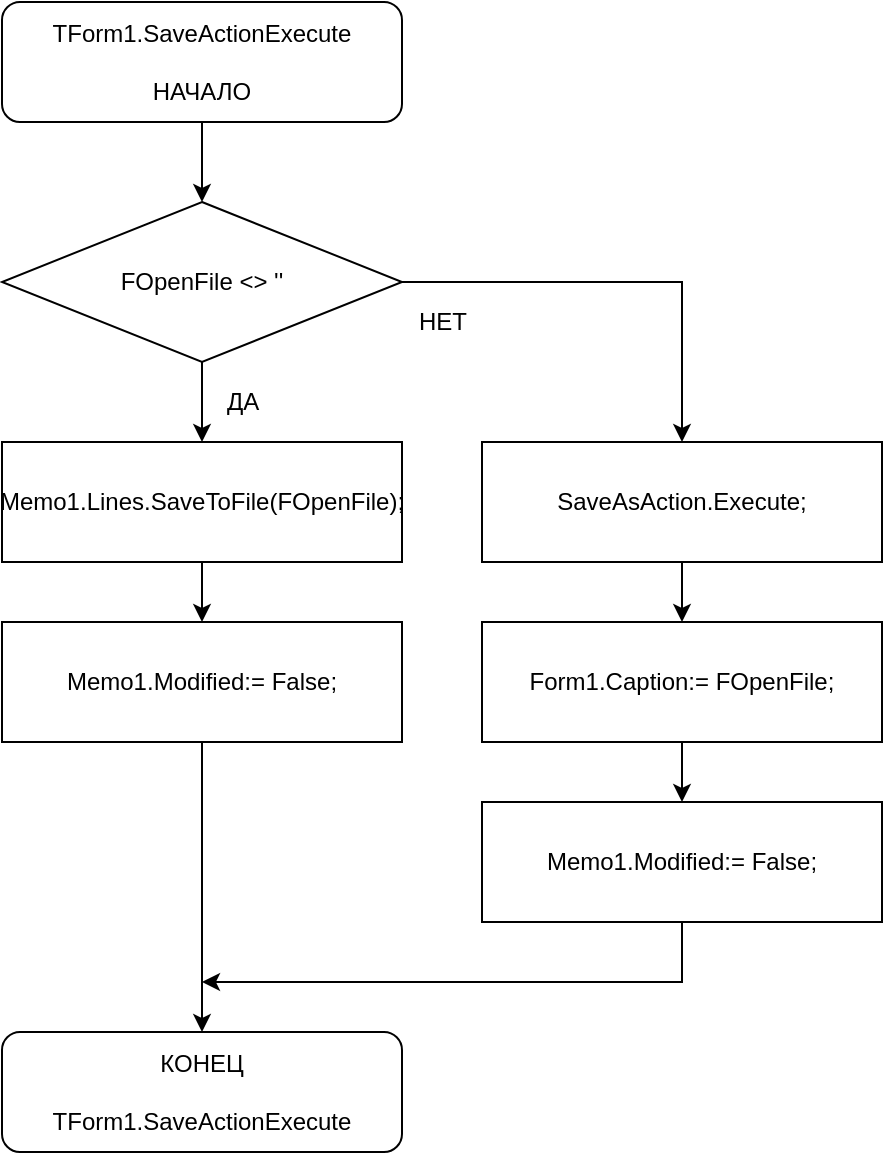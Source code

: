 <mxfile version="14.6.10" type="device"><diagram id="CPJikDUnRxJyIcSiFmRh" name="Page-1"><mxGraphModel dx="1422" dy="705" grid="1" gridSize="10" guides="1" tooltips="1" connect="1" arrows="1" fold="1" page="1" pageScale="1" pageWidth="827" pageHeight="1169" math="0" shadow="0"><root><mxCell id="0"/><mxCell id="1" parent="0"/><mxCell id="gzhV-NVocRkDB0DRJo5k-3" style="edgeStyle=orthogonalEdgeStyle;rounded=0;orthogonalLoop=1;jettySize=auto;html=1;exitX=0.5;exitY=1;exitDx=0;exitDy=0;entryX=0.5;entryY=0;entryDx=0;entryDy=0;" edge="1" parent="1" source="gzhV-NVocRkDB0DRJo5k-1" target="gzhV-NVocRkDB0DRJo5k-2"><mxGeometry relative="1" as="geometry"/></mxCell><mxCell id="gzhV-NVocRkDB0DRJo5k-1" value="TForm1.SaveActionExecute&lt;br&gt;&lt;br&gt;НАЧАЛО" style="rounded=1;whiteSpace=wrap;html=1;" vertex="1" parent="1"><mxGeometry x="40" y="40" width="200" height="60" as="geometry"/></mxCell><mxCell id="gzhV-NVocRkDB0DRJo5k-6" style="edgeStyle=orthogonalEdgeStyle;rounded=0;orthogonalLoop=1;jettySize=auto;html=1;exitX=0.5;exitY=1;exitDx=0;exitDy=0;entryX=0.5;entryY=0;entryDx=0;entryDy=0;" edge="1" parent="1" source="gzhV-NVocRkDB0DRJo5k-2" target="gzhV-NVocRkDB0DRJo5k-4"><mxGeometry relative="1" as="geometry"/></mxCell><mxCell id="gzhV-NVocRkDB0DRJo5k-13" style="edgeStyle=orthogonalEdgeStyle;rounded=0;orthogonalLoop=1;jettySize=auto;html=1;exitX=1;exitY=0.5;exitDx=0;exitDy=0;entryX=0.5;entryY=0;entryDx=0;entryDy=0;" edge="1" parent="1" source="gzhV-NVocRkDB0DRJo5k-2" target="gzhV-NVocRkDB0DRJo5k-8"><mxGeometry relative="1" as="geometry"/></mxCell><mxCell id="gzhV-NVocRkDB0DRJo5k-2" value="FOpenFile &amp;lt;&amp;gt; ''" style="rhombus;whiteSpace=wrap;html=1;" vertex="1" parent="1"><mxGeometry x="40" y="140" width="200" height="80" as="geometry"/></mxCell><mxCell id="gzhV-NVocRkDB0DRJo5k-7" style="edgeStyle=orthogonalEdgeStyle;rounded=0;orthogonalLoop=1;jettySize=auto;html=1;exitX=0.5;exitY=1;exitDx=0;exitDy=0;" edge="1" parent="1" source="gzhV-NVocRkDB0DRJo5k-4" target="gzhV-NVocRkDB0DRJo5k-5"><mxGeometry relative="1" as="geometry"/></mxCell><mxCell id="gzhV-NVocRkDB0DRJo5k-4" value="Memo1.Lines.SaveToFile(FOpenFile);" style="rounded=0;whiteSpace=wrap;html=1;" vertex="1" parent="1"><mxGeometry x="40" y="260" width="200" height="60" as="geometry"/></mxCell><mxCell id="gzhV-NVocRkDB0DRJo5k-17" style="edgeStyle=orthogonalEdgeStyle;rounded=0;orthogonalLoop=1;jettySize=auto;html=1;exitX=0.5;exitY=1;exitDx=0;exitDy=0;entryX=0.5;entryY=0;entryDx=0;entryDy=0;" edge="1" parent="1" source="gzhV-NVocRkDB0DRJo5k-5" target="gzhV-NVocRkDB0DRJo5k-16"><mxGeometry relative="1" as="geometry"/></mxCell><mxCell id="gzhV-NVocRkDB0DRJo5k-5" value="Memo1.Modified:= False;" style="rounded=0;whiteSpace=wrap;html=1;" vertex="1" parent="1"><mxGeometry x="40" y="350" width="200" height="60" as="geometry"/></mxCell><mxCell id="gzhV-NVocRkDB0DRJo5k-11" style="edgeStyle=orthogonalEdgeStyle;rounded=0;orthogonalLoop=1;jettySize=auto;html=1;exitX=0.5;exitY=1;exitDx=0;exitDy=0;entryX=0.5;entryY=0;entryDx=0;entryDy=0;" edge="1" parent="1" source="gzhV-NVocRkDB0DRJo5k-8" target="gzhV-NVocRkDB0DRJo5k-10"><mxGeometry relative="1" as="geometry"/></mxCell><mxCell id="gzhV-NVocRkDB0DRJo5k-8" value="SaveAsAction.Execute;" style="rounded=0;whiteSpace=wrap;html=1;" vertex="1" parent="1"><mxGeometry x="280" y="260" width="200" height="60" as="geometry"/></mxCell><mxCell id="gzhV-NVocRkDB0DRJo5k-18" style="edgeStyle=orthogonalEdgeStyle;rounded=0;orthogonalLoop=1;jettySize=auto;html=1;exitX=0.5;exitY=1;exitDx=0;exitDy=0;" edge="1" parent="1" source="gzhV-NVocRkDB0DRJo5k-9"><mxGeometry relative="1" as="geometry"><mxPoint x="140" y="530" as="targetPoint"/><Array as="points"><mxPoint x="380" y="530"/></Array></mxGeometry></mxCell><mxCell id="gzhV-NVocRkDB0DRJo5k-9" value="Memo1.Modified:= False;" style="rounded=0;whiteSpace=wrap;html=1;" vertex="1" parent="1"><mxGeometry x="280" y="440" width="200" height="60" as="geometry"/></mxCell><mxCell id="gzhV-NVocRkDB0DRJo5k-12" style="edgeStyle=orthogonalEdgeStyle;rounded=0;orthogonalLoop=1;jettySize=auto;html=1;exitX=0.5;exitY=1;exitDx=0;exitDy=0;entryX=0.5;entryY=0;entryDx=0;entryDy=0;" edge="1" parent="1" source="gzhV-NVocRkDB0DRJo5k-10" target="gzhV-NVocRkDB0DRJo5k-9"><mxGeometry relative="1" as="geometry"/></mxCell><mxCell id="gzhV-NVocRkDB0DRJo5k-10" value="Form1.Caption:= FOpenFile;" style="rounded=0;whiteSpace=wrap;html=1;" vertex="1" parent="1"><mxGeometry x="280" y="350" width="200" height="60" as="geometry"/></mxCell><mxCell id="gzhV-NVocRkDB0DRJo5k-14" value="ДА" style="text;html=1;align=center;verticalAlign=middle;resizable=0;points=[];autosize=1;strokeColor=none;" vertex="1" parent="1"><mxGeometry x="145" y="230" width="30" height="20" as="geometry"/></mxCell><mxCell id="gzhV-NVocRkDB0DRJo5k-15" value="НЕТ" style="text;html=1;align=center;verticalAlign=middle;resizable=0;points=[];autosize=1;strokeColor=none;" vertex="1" parent="1"><mxGeometry x="240" y="190" width="40" height="20" as="geometry"/></mxCell><mxCell id="gzhV-NVocRkDB0DRJo5k-16" value="КОНЕЦ&lt;br&gt;&lt;br&gt;TForm1.SaveActionExecute" style="rounded=1;whiteSpace=wrap;html=1;" vertex="1" parent="1"><mxGeometry x="40" y="555" width="200" height="60" as="geometry"/></mxCell></root></mxGraphModel></diagram></mxfile>